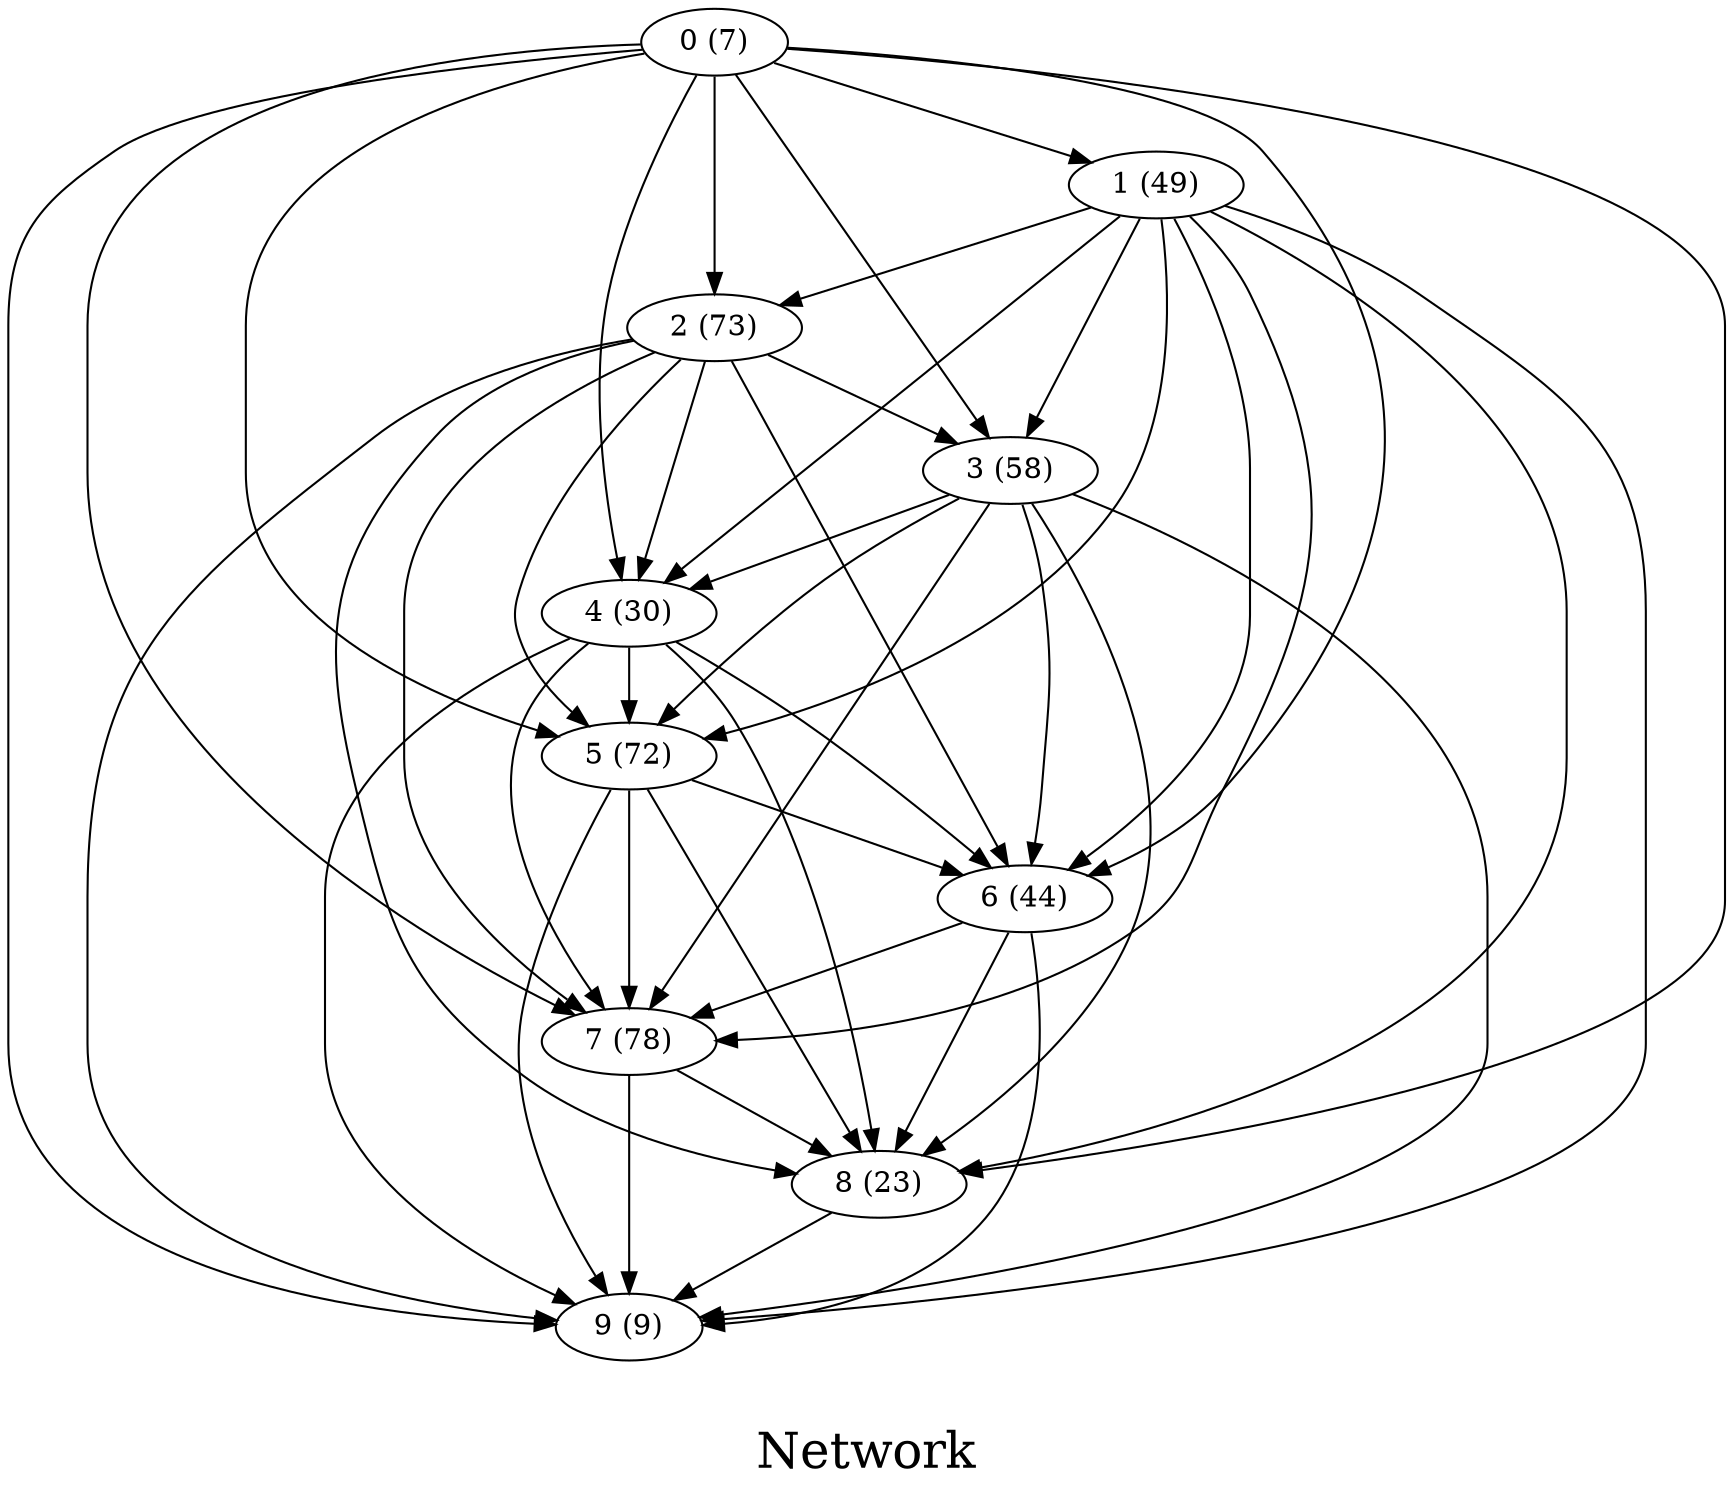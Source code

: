 /*****
Network
*****/

digraph G {
  graph [splines=true overlap=false]
  node  [shape=ellipse, width=0.3, height=0.3]
  0 [label="0 (7)"];
  1 [label="1 (49)"];
  2 [label="2 (73)"];
  3 [label="3 (58)"];
  4 [label="4 (30)"];
  5 [label="5 (72)"];
  6 [label="6 (44)"];
  7 [label="7 (78)"];
  8 [label="8 (23)"];
  9 [label="9 (9)"];
  0 -> 1;
  0 -> 2;
  0 -> 3;
  0 -> 4;
  0 -> 5;
  0 -> 6;
  0 -> 7;
  0 -> 8;
  0 -> 9;
  1 -> 2;
  1 -> 3;
  1 -> 4;
  1 -> 5;
  1 -> 6;
  1 -> 7;
  1 -> 8;
  1 -> 9;
  2 -> 3;
  2 -> 4;
  2 -> 5;
  2 -> 6;
  2 -> 7;
  2 -> 8;
  2 -> 9;
  3 -> 4;
  3 -> 5;
  3 -> 6;
  3 -> 7;
  3 -> 8;
  3 -> 9;
  4 -> 5;
  4 -> 6;
  4 -> 7;
  4 -> 8;
  4 -> 9;
  5 -> 6;
  5 -> 7;
  5 -> 8;
  5 -> 9;
  6 -> 7;
  6 -> 8;
  6 -> 9;
  7 -> 8;
  7 -> 9;
  8 -> 9;
  label = "\nNetwork\n";  fontsize=24;
}
